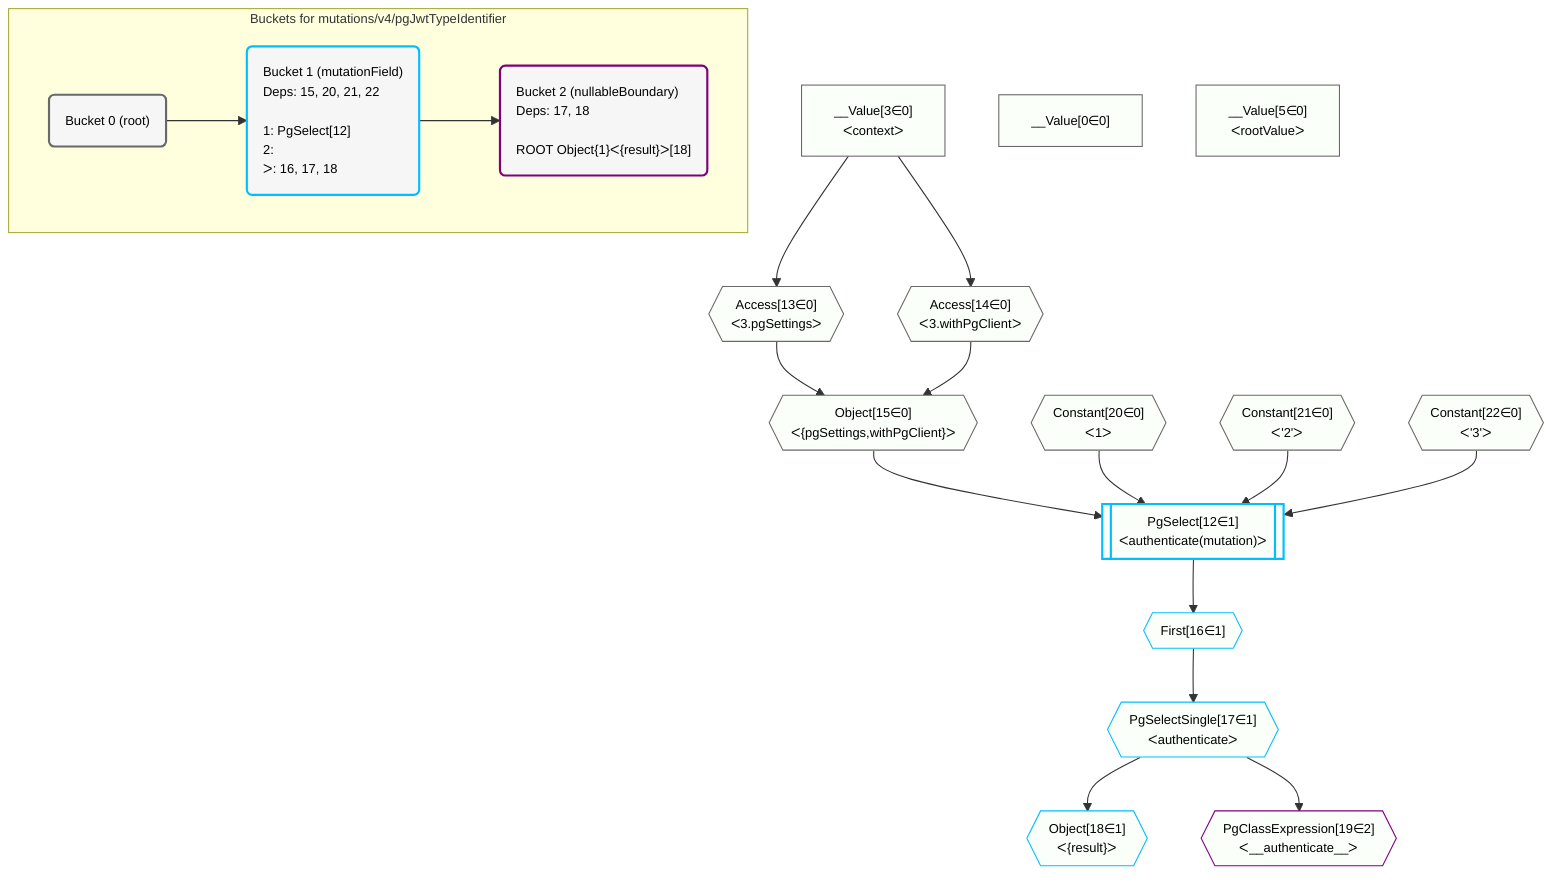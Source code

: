%%{init: {'themeVariables': { 'fontSize': '12px'}}}%%
graph TD
    classDef path fill:#eee,stroke:#000,color:#000
    classDef plan fill:#fff,stroke-width:1px,color:#000
    classDef itemplan fill:#fff,stroke-width:2px,color:#000
    classDef unbatchedplan fill:#dff,stroke-width:1px,color:#000
    classDef sideeffectplan fill:#fcc,stroke-width:2px,color:#000
    classDef bucket fill:#f6f6f6,color:#000,stroke-width:2px,text-align:left


    %% plan dependencies
    Object15{{"Object[15∈0]<br />ᐸ{pgSettings,withPgClient}ᐳ"}}:::plan
    Access13{{"Access[13∈0]<br />ᐸ3.pgSettingsᐳ"}}:::plan
    Access14{{"Access[14∈0]<br />ᐸ3.withPgClientᐳ"}}:::plan
    Access13 & Access14 --> Object15
    __Value3["__Value[3∈0]<br />ᐸcontextᐳ"]:::plan
    __Value3 --> Access13
    __Value3 --> Access14
    __Value0["__Value[0∈0]"]:::plan
    __Value5["__Value[5∈0]<br />ᐸrootValueᐳ"]:::plan
    Constant20{{"Constant[20∈0]<br />ᐸ1ᐳ"}}:::plan
    Constant21{{"Constant[21∈0]<br />ᐸ'2'ᐳ"}}:::plan
    Constant22{{"Constant[22∈0]<br />ᐸ'3'ᐳ"}}:::plan
    PgSelect12[["PgSelect[12∈1]<br />ᐸauthenticate(mutation)ᐳ"]]:::sideeffectplan
    Object15 & Constant20 & Constant21 & Constant22 --> PgSelect12
    First16{{"First[16∈1]"}}:::plan
    PgSelect12 --> First16
    PgSelectSingle17{{"PgSelectSingle[17∈1]<br />ᐸauthenticateᐳ"}}:::plan
    First16 --> PgSelectSingle17
    Object18{{"Object[18∈1]<br />ᐸ{result}ᐳ"}}:::plan
    PgSelectSingle17 --> Object18
    PgClassExpression19{{"PgClassExpression[19∈2]<br />ᐸ__authenticate__ᐳ"}}:::plan
    PgSelectSingle17 --> PgClassExpression19

    %% define steps

    subgraph "Buckets for mutations/v4/pgJwtTypeIdentifier"
    Bucket0("Bucket 0 (root)"):::bucket
    classDef bucket0 stroke:#696969
    class Bucket0,__Value0,__Value3,__Value5,Access13,Access14,Object15,Constant20,Constant21,Constant22 bucket0
    Bucket1("Bucket 1 (mutationField)<br />Deps: 15, 20, 21, 22<br /><br />1: PgSelect[12]<br />2: <br />ᐳ: 16, 17, 18"):::bucket
    classDef bucket1 stroke:#00bfff
    class Bucket1,PgSelect12,First16,PgSelectSingle17,Object18 bucket1
    Bucket2("Bucket 2 (nullableBoundary)<br />Deps: 17, 18<br /><br />ROOT Object{1}ᐸ{result}ᐳ[18]"):::bucket
    classDef bucket2 stroke:#7f007f
    class Bucket2,PgClassExpression19 bucket2
    Bucket0 --> Bucket1
    Bucket1 --> Bucket2
    classDef unary fill:#fafffa,borderWidth:8px
    class Object15,Access13,Access14,__Value0,__Value3,__Value5,Constant20,Constant21,Constant22,PgSelect12,First16,PgSelectSingle17,Object18,PgClassExpression19 unary
    end